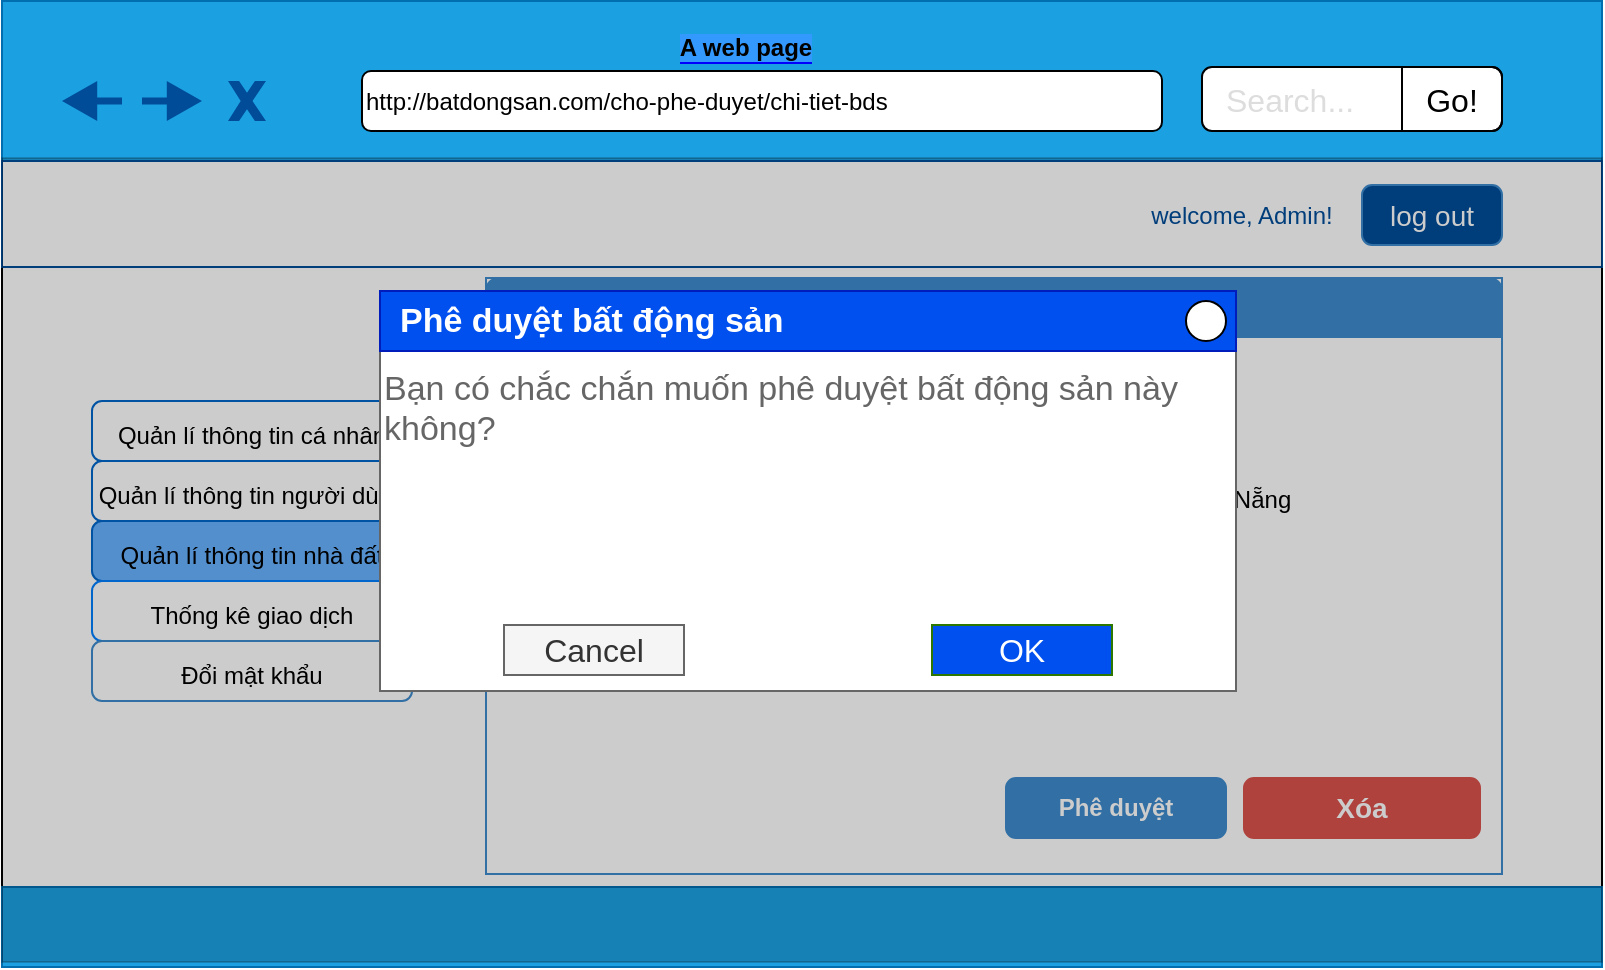 <mxfile version="12.0.2" type="github" pages="1"><diagram id="NH0De1h8tEdP9LOJbd18" name="Page-1"><mxGraphModel dx="1408" dy="779" grid="1" gridSize="10" guides="1" tooltips="1" connect="1" arrows="1" fold="1" page="1" pageScale="1" pageWidth="827" pageHeight="1169" math="0" shadow="0"><root><mxCell id="0"/><mxCell id="1" parent="0"/><mxCell id="KxNmhcxb-sqWgz8bFtn_-1" value="" style="rounded=0;whiteSpace=wrap;html=1;fillColor=#FFFFFF;" parent="1" vertex="1"><mxGeometry x="10" y="559.5" width="800" height="482" as="geometry"/></mxCell><mxCell id="KxNmhcxb-sqWgz8bFtn_-2" value="" style="rounded=0;whiteSpace=wrap;html=1;fillColor=#1ba1e2;strokeColor=#006EAF;fontColor=#ffffff;" parent="1" vertex="1"><mxGeometry x="10" y="558.5" width="800" height="80" as="geometry"/></mxCell><mxCell id="KxNmhcxb-sqWgz8bFtn_-3" value="" style="rounded=0;whiteSpace=wrap;html=1;fillColor=#1ba1e2;strokeColor=#006EAF;fontColor=#ffffff;" parent="1" vertex="1"><mxGeometry x="10" y="1001.5" width="800" height="40" as="geometry"/></mxCell><mxCell id="KxNmhcxb-sqWgz8bFtn_-4" value="&lt;span style=&quot;white-space: normal&quot;&gt;http://batdongsan.com/cho-phe-duyet/chi-tiet-bds&lt;/span&gt;" style="rounded=1;whiteSpace=wrap;html=1;align=left;" parent="1" vertex="1"><mxGeometry x="190" y="593.5" width="400" height="30" as="geometry"/></mxCell><mxCell id="KxNmhcxb-sqWgz8bFtn_-5" value="Search..." style="html=1;shadow=0;shape=mxgraph.bootstrap.rrect;fillColor=#ffffff;rSize=5;strokeColor=#000000;align=left;spacingLeft=10;fontSize=16;fontColor=#dddddd;whiteSpace=wrap;" parent="1" vertex="1"><mxGeometry x="610" y="591.5" width="150" height="32" as="geometry"/></mxCell><mxCell id="KxNmhcxb-sqWgz8bFtn_-6" value="Go!" style="html=1;shadow=0;dashed=0;shape=mxgraph.bootstrap.rightButton;rSize=5;strokeColor=#000000;fillColor=none;fontSize=16;whiteSpace=wrap;resizeHeight=1;" parent="KxNmhcxb-sqWgz8bFtn_-5" vertex="1"><mxGeometry x="1" width="50" height="32" relative="1" as="geometry"><mxPoint x="-50" as="offset"/></mxGeometry></mxCell><mxCell id="KxNmhcxb-sqWgz8bFtn_-7" value="" style="verticalLabelPosition=bottom;verticalAlign=top;html=1;shape=mxgraph.basic.x;strokeColor=none;fillColor=#004C99;fontColor=#ffffff;" parent="1" vertex="1"><mxGeometry x="123" y="598.5" width="19" height="20" as="geometry"/></mxCell><mxCell id="KxNmhcxb-sqWgz8bFtn_-8" value="" style="shape=image;html=1;verticalAlign=top;verticalLabelPosition=bottom;labelBackgroundColor=#ffffff;imageAspect=0;aspect=fixed;image=https://cdn0.iconfinder.com/data/icons/my-house-1/512/09-house-128.png;fillColor=#0000FF;" parent="1" vertex="1"><mxGeometry x="150" y="593.5" width="30" height="30" as="geometry"/></mxCell><mxCell id="KxNmhcxb-sqWgz8bFtn_-9" value="" style="html=1;shadow=0;dashed=0;align=center;verticalAlign=middle;shape=mxgraph.arrows2.arrow;dy=0.82;dx=17.6;flipH=1;notch=0;labelBackgroundColor=#0000ff;fillColor=#004C99;strokeColor=none;" parent="1" vertex="1"><mxGeometry x="40" y="598.5" width="30" height="20" as="geometry"/></mxCell><mxCell id="KxNmhcxb-sqWgz8bFtn_-10" value="" style="html=1;shadow=0;dashed=0;align=center;verticalAlign=middle;shape=mxgraph.arrows2.arrow;dy=0.82;dx=17.6;flipH=1;notch=0;labelBackgroundColor=#0000ff;fillColor=#004C99;strokeColor=none;rotation=180;" parent="1" vertex="1"><mxGeometry x="80" y="598.5" width="30" height="20" as="geometry"/></mxCell><mxCell id="KxNmhcxb-sqWgz8bFtn_-11" value="&lt;b style=&quot;background-color: rgb(51 , 153 , 255)&quot;&gt;A web page&lt;/b&gt;" style="text;html=1;align=center;verticalAlign=middle;whiteSpace=wrap;rounded=0;labelBackgroundColor=#0000ff;" parent="1" vertex="1"><mxGeometry x="337" y="571.5" width="90" height="20" as="geometry"/></mxCell><mxCell id="KxNmhcxb-sqWgz8bFtn_-12" value="" style="rounded=0;whiteSpace=wrap;html=1;strokeColor=#004C99;" parent="1" vertex="1"><mxGeometry x="10" y="638.5" width="800" height="53" as="geometry"/></mxCell><mxCell id="KxNmhcxb-sqWgz8bFtn_-13" value="log out" style="html=1;shadow=0;dashed=0;shape=mxgraph.bootstrap.rrect;rSize=5;fillColor=#004C99;align=center;strokeColor=#3D8BCD;fontColor=#ffffff;fontSize=14;whiteSpace=wrap;" parent="1" vertex="1"><mxGeometry x="690" y="650.5" width="70" height="30" as="geometry"/></mxCell><mxCell id="KxNmhcxb-sqWgz8bFtn_-14" value="&lt;font color=&quot;#004c99&quot;&gt;welcome, Admin!&lt;/font&gt;" style="text;html=1;strokeColor=none;fillColor=#FFFFFF;align=center;verticalAlign=middle;whiteSpace=wrap;rounded=0;" parent="1" vertex="1"><mxGeometry x="580" y="655.5" width="100" height="20" as="geometry"/></mxCell><mxCell id="KxNmhcxb-sqWgz8bFtn_-15" value="&lt;font style=&quot;font-size: 12px&quot;&gt;Quản lí thông tin cá nhân&lt;/font&gt;" style="html=1;shadow=0;dashed=0;shape=mxgraph.bootstrap.rrect;rSize=5;strokeColor=#0066CC;fillColor=#ffffff;align=center;fontSize=16;whiteSpace=wrap;" parent="1" vertex="1"><mxGeometry x="55" y="758.5" width="160" height="30" as="geometry"/></mxCell><mxCell id="KxNmhcxb-sqWgz8bFtn_-16" value="&lt;span style=&quot;white-space: normal&quot;&gt;&lt;font style=&quot;font-size: 12px&quot;&gt;Quản lí thông tin người dùng&lt;/font&gt;&lt;/span&gt;" style="html=1;shadow=0;dashed=0;shape=mxgraph.bootstrap.rrect;rSize=5;align=center;fontSize=16;whiteSpace=wrap;strokeColor=#0066CC;" parent="1" vertex="1"><mxGeometry x="55" y="788.5" width="160" height="30" as="geometry"/></mxCell><mxCell id="KxNmhcxb-sqWgz8bFtn_-17" value="&lt;span style=&quot;font-size: 12px&quot;&gt;Quản lí thông tin nhà đất&lt;/span&gt;" style="html=1;shadow=0;dashed=0;shape=mxgraph.bootstrap.rrect;rSize=5;strokeColor=#0066CC;fillColor=#66B2FF;align=center;fontSize=16;whiteSpace=wrap;" parent="1" vertex="1"><mxGeometry x="55" y="818.5" width="160" height="30" as="geometry"/></mxCell><mxCell id="KxNmhcxb-sqWgz8bFtn_-18" value="&lt;span style=&quot;font-size: 12px&quot;&gt;Thống kê giao dịch&lt;/span&gt;" style="html=1;shadow=0;dashed=0;shape=mxgraph.bootstrap.rrect;rSize=5;strokeColor=#007FFF;fillColor=#ffffff;align=center;fontSize=16;whiteSpace=wrap;" parent="1" vertex="1"><mxGeometry x="55" y="848.5" width="160" height="30" as="geometry"/></mxCell><mxCell id="KxNmhcxb-sqWgz8bFtn_-19" value="&lt;font style=&quot;font-size: 12px&quot;&gt;Đổi mật khẩu&lt;/font&gt;" style="html=1;shadow=0;dashed=0;shape=mxgraph.bootstrap.rrect;rSize=5;strokeColor=#3D8BCD;fillColor=#FFFFFF;align=center;fontSize=16;whiteSpace=wrap;" parent="1" vertex="1"><mxGeometry x="55" y="878.5" width="160" height="30" as="geometry"/></mxCell><mxCell id="KxNmhcxb-sqWgz8bFtn_-20" value="" style="text;html=1;strokeColor=#3D8BCD;fillColor=#ffffff;align=center;verticalAlign=middle;whiteSpace=wrap;rounded=0;shadow=0;dashed=0;fontFamily=Helvetica;fontSize=12;fontColor=#f0f0f0;fontStyle=1" parent="1" vertex="1"><mxGeometry x="252" y="697" width="508" height="298" as="geometry"/></mxCell><mxCell id="KxNmhcxb-sqWgz8bFtn_-21" value="Xem chi tiết thông tin bất động sản&amp;nbsp;" style="html=1;shadow=0;dashed=0;shape=mxgraph.bootstrap.topButton;rSize=5;strokeColor=none;fillColor=#3D8BCD;fontColor=#ffffff;fontSize=14;fontStyle=1;align=left;spacingLeft=10;whiteSpace=wrap;resizeWidth=1;" parent="KxNmhcxb-sqWgz8bFtn_-20" vertex="1"><mxGeometry width="508.0" height="30" relative="1" as="geometry"/></mxCell><mxCell id="KxNmhcxb-sqWgz8bFtn_-22" value="Mã BĐS :" style="text;html=1;strokeColor=none;fillColor=none;align=left;verticalAlign=middle;whiteSpace=wrap;rounded=0;fontStyle=1" parent="KxNmhcxb-sqWgz8bFtn_-20" vertex="1"><mxGeometry x="21" y="39" width="99" height="21" as="geometry"/></mxCell><mxCell id="KxNmhcxb-sqWgz8bFtn_-23" value="Địa chỉ:" style="text;html=1;strokeColor=none;fillColor=none;align=left;verticalAlign=middle;whiteSpace=wrap;rounded=0;fontStyle=1" parent="KxNmhcxb-sqWgz8bFtn_-20" vertex="1"><mxGeometry x="21" y="100.5" width="99" height="21" as="geometry"/></mxCell><mxCell id="KxNmhcxb-sqWgz8bFtn_-24" value="D102319" style="text;html=1;strokeColor=none;fillColor=none;align=left;verticalAlign=middle;whiteSpace=wrap;rounded=0;" parent="KxNmhcxb-sqWgz8bFtn_-20" vertex="1"><mxGeometry x="150" y="40" width="340" height="21" as="geometry"/></mxCell><mxCell id="KxNmhcxb-sqWgz8bFtn_-25" value="80 Hồ Tùng Mậu, quận Liên Chiểu, tp Đà Nẵng" style="text;html=1;strokeColor=none;fillColor=none;align=left;verticalAlign=middle;whiteSpace=wrap;rounded=0;" parent="KxNmhcxb-sqWgz8bFtn_-20" vertex="1"><mxGeometry x="150" y="94" width="321" height="34" as="geometry"/></mxCell><mxCell id="KxNmhcxb-sqWgz8bFtn_-26" value="Mã NB :" style="text;html=1;strokeColor=none;fillColor=none;align=left;verticalAlign=middle;whiteSpace=wrap;rounded=0;fontStyle=1" parent="KxNmhcxb-sqWgz8bFtn_-20" vertex="1"><mxGeometry x="21" y="70.5" width="99" height="21" as="geometry"/></mxCell><mxCell id="KxNmhcxb-sqWgz8bFtn_-27" value="NB05" style="text;html=1;strokeColor=none;fillColor=none;align=left;verticalAlign=middle;whiteSpace=wrap;rounded=0;" parent="KxNmhcxb-sqWgz8bFtn_-20" vertex="1"><mxGeometry x="151" y="71.5" width="340" height="21" as="geometry"/></mxCell><mxCell id="KxNmhcxb-sqWgz8bFtn_-28" value="Diện tích:&amp;nbsp;" style="text;html=1;strokeColor=none;fillColor=none;align=left;verticalAlign=middle;whiteSpace=wrap;rounded=0;fontStyle=1" parent="KxNmhcxb-sqWgz8bFtn_-20" vertex="1"><mxGeometry x="21" y="136.5" width="99" height="21" as="geometry"/></mxCell><mxCell id="KxNmhcxb-sqWgz8bFtn_-29" value="Loại hình:&amp;nbsp;" style="text;html=1;strokeColor=none;fillColor=none;align=left;verticalAlign=middle;whiteSpace=wrap;rounded=0;fontStyle=1" parent="KxNmhcxb-sqWgz8bFtn_-20" vertex="1"><mxGeometry x="21" y="160.5" width="99" height="21" as="geometry"/></mxCell><mxCell id="KxNmhcxb-sqWgz8bFtn_-30" value="Mô tả:&amp;nbsp;" style="text;html=1;strokeColor=none;fillColor=none;align=left;verticalAlign=middle;whiteSpace=wrap;rounded=0;fontStyle=1" parent="KxNmhcxb-sqWgz8bFtn_-20" vertex="1"><mxGeometry x="21" y="190.5" width="99" height="21" as="geometry"/></mxCell><mxCell id="KxNmhcxb-sqWgz8bFtn_-31" value="100m2" style="text;html=1;strokeColor=none;fillColor=none;align=left;verticalAlign=middle;whiteSpace=wrap;rounded=0;" parent="KxNmhcxb-sqWgz8bFtn_-20" vertex="1"><mxGeometry x="151" y="141" width="340" height="21" as="geometry"/></mxCell><mxCell id="KxNmhcxb-sqWgz8bFtn_-32" value="Nhà ở 3 phòng, mặt tiền ...." style="text;html=1;strokeColor=none;fillColor=none;align=left;verticalAlign=top;whiteSpace=wrap;rounded=0;" parent="KxNmhcxb-sqWgz8bFtn_-20" vertex="1"><mxGeometry x="151" y="186" width="340" height="64" as="geometry"/></mxCell><mxCell id="KxNmhcxb-sqWgz8bFtn_-33" value="&lt;b&gt;Xóa&lt;/b&gt;" style="html=1;shadow=0;dashed=0;shape=mxgraph.bootstrap.rrect;rSize=5;fillColor=#DB524C;align=center;strokeColor=#DB524C;fontColor=#ffffff;fontSize=14;whiteSpace=wrap;" parent="KxNmhcxb-sqWgz8bFtn_-20" vertex="1"><mxGeometry x="379" y="250" width="118" height="30" as="geometry"/></mxCell><mxCell id="KxNmhcxb-sqWgz8bFtn_-36" value="&lt;b&gt;Phê duyệt&lt;/b&gt;" style="html=1;shadow=0;dashed=0;shape=mxgraph.bootstrap.rrect;rSize=5;fillColor=#3D8BCD;align=center;strokeColor=#3D8BCD;fontColor=#ffffff;fontSize=12;whiteSpace=wrap;" parent="KxNmhcxb-sqWgz8bFtn_-20" vertex="1"><mxGeometry x="260" y="250" width="110" height="30" as="geometry"/></mxCell><mxCell id="KxNmhcxb-sqWgz8bFtn_-34" value="Nhà ở" style="text;html=1;strokeColor=none;fillColor=none;align=left;verticalAlign=middle;whiteSpace=wrap;rounded=0;" parent="1" vertex="1"><mxGeometry x="403" y="857.5" width="340" height="21" as="geometry"/></mxCell><mxCell id="NIHzh3fAzNyfUg8hepLQ-1" value="" style="rounded=0;whiteSpace=wrap;html=1;align=left;labelBackgroundColor=none;noLabel=1;fontColor=none;fillColor=#000000;opacity=20;" parent="1" vertex="1"><mxGeometry x="10" y="637" width="800" height="402" as="geometry"/></mxCell><mxCell id="NIHzh3fAzNyfUg8hepLQ-7" value="Bạn có chắc chắn muốn phê duyệt bất động sản này không?" style="strokeWidth=1;shadow=0;dashed=0;align=left;html=1;shape=mxgraph.mockup.containers.rrect;rSize=0;strokeColor=#666666;fontColor=#666666;fontSize=17;verticalAlign=top;whiteSpace=wrap;fillColor=#ffffff;spacingTop=32;labelBackgroundColor=none;" parent="1" vertex="1"><mxGeometry x="199" y="703.5" width="428" height="200" as="geometry"/></mxCell><mxCell id="NIHzh3fAzNyfUg8hepLQ-8" value="&lt;b&gt;&lt;font color=&quot;#ffffff&quot;&gt;Phê duyệt bất động sản&lt;/font&gt;&lt;/b&gt;" style="strokeWidth=1;shadow=0;dashed=0;align=center;html=1;shape=mxgraph.mockup.containers.rrect;rSize=0;fontSize=17;fontColor=#ffffff;strokeColor=#001DBC;align=left;spacingLeft=8;fillColor=#0050ef;resizeWidth=1;" parent="NIHzh3fAzNyfUg8hepLQ-7" vertex="1"><mxGeometry width="428" height="30" relative="1" as="geometry"/></mxCell><mxCell id="NIHzh3fAzNyfUg8hepLQ-9" value="" style="shape=ellipse;resizable=0;html=1;" parent="NIHzh3fAzNyfUg8hepLQ-8" vertex="1"><mxGeometry x="1" y="0.5" width="20" height="20" relative="1" as="geometry"><mxPoint x="-25" y="-10" as="offset"/></mxGeometry></mxCell><mxCell id="NIHzh3fAzNyfUg8hepLQ-10" value="Cancel" style="strokeWidth=1;shadow=0;dashed=0;align=center;html=1;shape=mxgraph.mockup.containers.rrect;rSize=0;fontSize=16;fontColor=#333333;strokeColor=#666666;whiteSpace=wrap;fillColor=#f5f5f5;" parent="NIHzh3fAzNyfUg8hepLQ-7" vertex="1"><mxGeometry x="0.25" y="1" width="90" height="25" relative="1" as="geometry"><mxPoint x="-45" y="-33" as="offset"/></mxGeometry></mxCell><mxCell id="NIHzh3fAzNyfUg8hepLQ-11" value="OK" style="strokeWidth=1;shadow=0;dashed=0;align=center;html=1;shape=mxgraph.mockup.containers.rrect;rSize=0;fontSize=16;fontColor=#ffffff;strokeColor=#2D7600;whiteSpace=wrap;fillColor=#0050EF;" parent="NIHzh3fAzNyfUg8hepLQ-7" vertex="1"><mxGeometry x="0.75" y="1" width="90" height="25" relative="1" as="geometry"><mxPoint x="-45" y="-33" as="offset"/></mxGeometry></mxCell></root></mxGraphModel></diagram></mxfile>